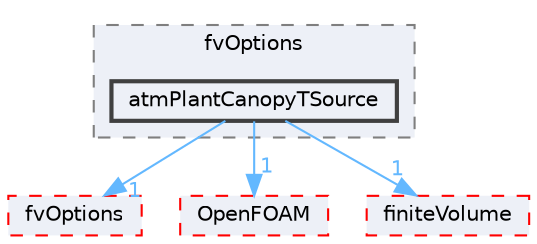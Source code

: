 digraph "src/atmosphericModels/fvOptions/atmPlantCanopyTSource"
{
 // LATEX_PDF_SIZE
  bgcolor="transparent";
  edge [fontname=Helvetica,fontsize=10,labelfontname=Helvetica,labelfontsize=10];
  node [fontname=Helvetica,fontsize=10,shape=box,height=0.2,width=0.4];
  compound=true
  subgraph clusterdir_3f9f7635b36ac96a95536af06d50ee9a {
    graph [ bgcolor="#edf0f7", pencolor="grey50", label="fvOptions", fontname=Helvetica,fontsize=10 style="filled,dashed", URL="dir_3f9f7635b36ac96a95536af06d50ee9a.html",tooltip=""]
  dir_770681dd710ec497e3d442d35f06a075 [label="atmPlantCanopyTSource", fillcolor="#edf0f7", color="grey25", style="filled,bold", URL="dir_770681dd710ec497e3d442d35f06a075.html",tooltip=""];
  }
  dir_3feeed9f14097927738cfbd9bcefd859 [label="fvOptions", fillcolor="#edf0f7", color="red", style="filled,dashed", URL="dir_3feeed9f14097927738cfbd9bcefd859.html",tooltip=""];
  dir_c5473ff19b20e6ec4dfe5c310b3778a8 [label="OpenFOAM", fillcolor="#edf0f7", color="red", style="filled,dashed", URL="dir_c5473ff19b20e6ec4dfe5c310b3778a8.html",tooltip=""];
  dir_9bd15774b555cf7259a6fa18f99fe99b [label="finiteVolume", fillcolor="#edf0f7", color="red", style="filled,dashed", URL="dir_9bd15774b555cf7259a6fa18f99fe99b.html",tooltip=""];
  dir_770681dd710ec497e3d442d35f06a075->dir_3feeed9f14097927738cfbd9bcefd859 [headlabel="1", labeldistance=1.5 headhref="dir_000156_001559.html" href="dir_000156_001559.html" color="steelblue1" fontcolor="steelblue1"];
  dir_770681dd710ec497e3d442d35f06a075->dir_9bd15774b555cf7259a6fa18f99fe99b [headlabel="1", labeldistance=1.5 headhref="dir_000156_001387.html" href="dir_000156_001387.html" color="steelblue1" fontcolor="steelblue1"];
  dir_770681dd710ec497e3d442d35f06a075->dir_c5473ff19b20e6ec4dfe5c310b3778a8 [headlabel="1", labeldistance=1.5 headhref="dir_000156_002695.html" href="dir_000156_002695.html" color="steelblue1" fontcolor="steelblue1"];
}
